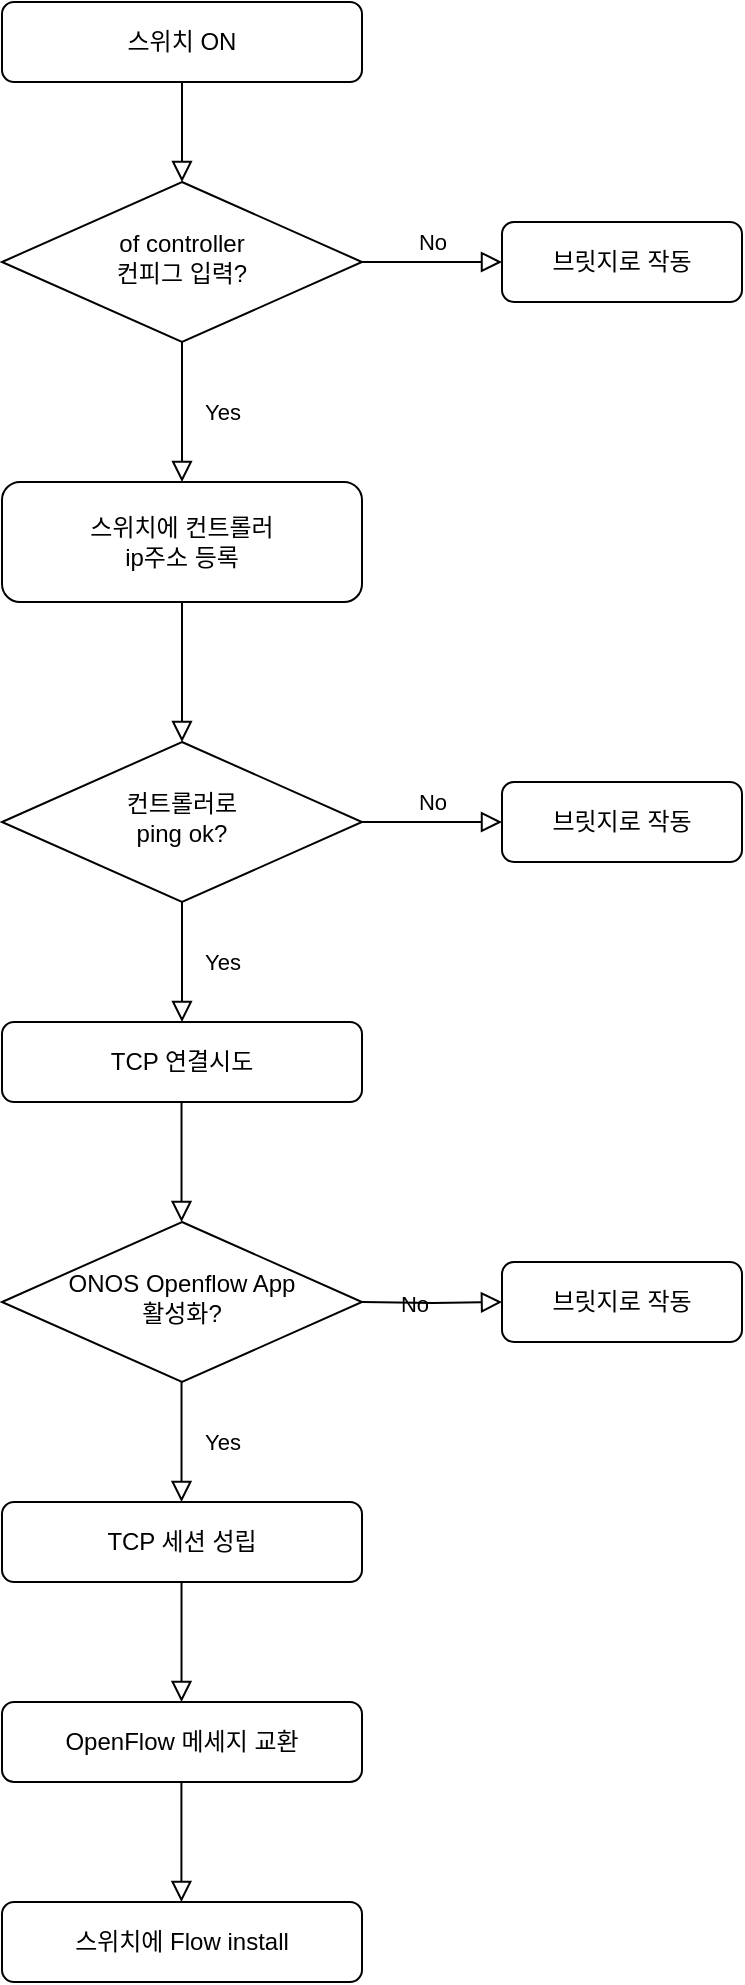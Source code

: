 <mxfile version="13.10.1" type="github" pages="2">
  <diagram id="C5RBs43oDa-KdzZeNtuy" name="순서도">
    <mxGraphModel dx="767" dy="467" grid="1" gridSize="10" guides="1" tooltips="1" connect="1" arrows="1" fold="1" page="1" pageScale="1" pageWidth="827" pageHeight="1169" math="0" shadow="0">
      <root>
        <mxCell id="WIyWlLk6GJQsqaUBKTNV-0" />
        <mxCell id="WIyWlLk6GJQsqaUBKTNV-1" parent="WIyWlLk6GJQsqaUBKTNV-0" />
        <mxCell id="WIyWlLk6GJQsqaUBKTNV-2" value="" style="rounded=0;html=1;jettySize=auto;orthogonalLoop=1;fontSize=11;endArrow=block;endFill=0;endSize=8;strokeWidth=1;shadow=0;labelBackgroundColor=none;edgeStyle=orthogonalEdgeStyle;" parent="WIyWlLk6GJQsqaUBKTNV-1" source="WIyWlLk6GJQsqaUBKTNV-3" target="WIyWlLk6GJQsqaUBKTNV-6" edge="1">
          <mxGeometry relative="1" as="geometry" />
        </mxCell>
        <mxCell id="WIyWlLk6GJQsqaUBKTNV-3" value="&lt;font style=&quot;vertical-align: inherit&quot;&gt;&lt;font style=&quot;vertical-align: inherit&quot;&gt;스위치 ON&lt;/font&gt;&lt;/font&gt;" style="rounded=1;whiteSpace=wrap;html=1;fontSize=12;glass=0;strokeWidth=1;shadow=0;" parent="WIyWlLk6GJQsqaUBKTNV-1" vertex="1">
          <mxGeometry x="130" y="80" width="180" height="40" as="geometry" />
        </mxCell>
        <mxCell id="WIyWlLk6GJQsqaUBKTNV-4" value="" style="rounded=0;html=1;jettySize=auto;orthogonalLoop=1;fontSize=11;endArrow=block;endFill=0;endSize=8;strokeWidth=1;shadow=0;labelBackgroundColor=none;edgeStyle=orthogonalEdgeStyle;" parent="WIyWlLk6GJQsqaUBKTNV-1" source="wjMVWbXf0Mw-xe_gLWsg-0" target="WIyWlLk6GJQsqaUBKTNV-10" edge="1">
          <mxGeometry y="20" relative="1" as="geometry">
            <mxPoint as="offset" />
          </mxGeometry>
        </mxCell>
        <mxCell id="WIyWlLk6GJQsqaUBKTNV-5" value="No" style="edgeStyle=orthogonalEdgeStyle;rounded=0;html=1;jettySize=auto;orthogonalLoop=1;fontSize=11;endArrow=block;endFill=0;endSize=8;strokeWidth=1;shadow=0;labelBackgroundColor=none;" parent="WIyWlLk6GJQsqaUBKTNV-1" source="WIyWlLk6GJQsqaUBKTNV-6" target="WIyWlLk6GJQsqaUBKTNV-7" edge="1">
          <mxGeometry y="10" relative="1" as="geometry">
            <mxPoint as="offset" />
          </mxGeometry>
        </mxCell>
        <mxCell id="WIyWlLk6GJQsqaUBKTNV-6" value="of controller &lt;br&gt;컨피그 입력?" style="rhombus;whiteSpace=wrap;html=1;shadow=0;fontFamily=Helvetica;fontSize=12;align=center;strokeWidth=1;spacing=6;spacingTop=-4;" parent="WIyWlLk6GJQsqaUBKTNV-1" vertex="1">
          <mxGeometry x="130" y="170" width="180" height="80" as="geometry" />
        </mxCell>
        <mxCell id="WIyWlLk6GJQsqaUBKTNV-7" value="브릿지로 작동" style="rounded=1;whiteSpace=wrap;html=1;fontSize=12;glass=0;strokeWidth=1;shadow=0;" parent="WIyWlLk6GJQsqaUBKTNV-1" vertex="1">
          <mxGeometry x="380" y="190" width="120" height="40" as="geometry" />
        </mxCell>
        <mxCell id="WIyWlLk6GJQsqaUBKTNV-8" value="Yes" style="rounded=0;html=1;jettySize=auto;orthogonalLoop=1;fontSize=11;endArrow=block;endFill=0;endSize=8;strokeWidth=1;shadow=0;labelBackgroundColor=none;edgeStyle=orthogonalEdgeStyle;" parent="WIyWlLk6GJQsqaUBKTNV-1" source="WIyWlLk6GJQsqaUBKTNV-10" target="WIyWlLk6GJQsqaUBKTNV-11" edge="1">
          <mxGeometry y="20" relative="1" as="geometry">
            <mxPoint as="offset" />
          </mxGeometry>
        </mxCell>
        <mxCell id="WIyWlLk6GJQsqaUBKTNV-9" value="No" style="edgeStyle=orthogonalEdgeStyle;rounded=0;html=1;jettySize=auto;orthogonalLoop=1;fontSize=11;endArrow=block;endFill=0;endSize=8;strokeWidth=1;shadow=0;labelBackgroundColor=none;" parent="WIyWlLk6GJQsqaUBKTNV-1" source="WIyWlLk6GJQsqaUBKTNV-10" target="WIyWlLk6GJQsqaUBKTNV-12" edge="1">
          <mxGeometry y="10" relative="1" as="geometry">
            <mxPoint as="offset" />
          </mxGeometry>
        </mxCell>
        <mxCell id="WIyWlLk6GJQsqaUBKTNV-10" value="컨트롤러로&lt;br&gt;ping ok?" style="rhombus;whiteSpace=wrap;html=1;shadow=0;fontFamily=Helvetica;fontSize=12;align=center;strokeWidth=1;spacing=6;spacingTop=-4;" parent="WIyWlLk6GJQsqaUBKTNV-1" vertex="1">
          <mxGeometry x="130" y="450" width="180" height="80" as="geometry" />
        </mxCell>
        <mxCell id="WIyWlLk6GJQsqaUBKTNV-11" value="TCP 연결시도" style="rounded=1;whiteSpace=wrap;html=1;fontSize=12;glass=0;strokeWidth=1;shadow=0;" parent="WIyWlLk6GJQsqaUBKTNV-1" vertex="1">
          <mxGeometry x="130" y="590" width="180" height="40" as="geometry" />
        </mxCell>
        <mxCell id="WIyWlLk6GJQsqaUBKTNV-12" value="브릿지로 작동" style="rounded=1;whiteSpace=wrap;html=1;fontSize=12;glass=0;strokeWidth=1;shadow=0;" parent="WIyWlLk6GJQsqaUBKTNV-1" vertex="1">
          <mxGeometry x="380" y="470" width="120" height="40" as="geometry" />
        </mxCell>
        <mxCell id="wjMVWbXf0Mw-xe_gLWsg-0" value="스위치에 컨트롤러 &lt;br&gt;ip주소 등록" style="rounded=1;whiteSpace=wrap;html=1;fontSize=12;glass=0;strokeWidth=1;shadow=0;" parent="WIyWlLk6GJQsqaUBKTNV-1" vertex="1">
          <mxGeometry x="130" y="320" width="180" height="60" as="geometry" />
        </mxCell>
        <mxCell id="wjMVWbXf0Mw-xe_gLWsg-1" value="Yes" style="rounded=0;html=1;jettySize=auto;orthogonalLoop=1;fontSize=11;endArrow=block;endFill=0;endSize=8;strokeWidth=1;shadow=0;labelBackgroundColor=none;edgeStyle=orthogonalEdgeStyle;" parent="WIyWlLk6GJQsqaUBKTNV-1" source="WIyWlLk6GJQsqaUBKTNV-6" target="wjMVWbXf0Mw-xe_gLWsg-0" edge="1">
          <mxGeometry y="20" relative="1" as="geometry">
            <mxPoint as="offset" />
            <mxPoint x="220" y="250" as="sourcePoint" />
            <mxPoint x="220" y="420" as="targetPoint" />
          </mxGeometry>
        </mxCell>
        <mxCell id="wjMVWbXf0Mw-xe_gLWsg-4" value="" style="rounded=0;html=1;jettySize=auto;orthogonalLoop=1;fontSize=11;endArrow=block;endFill=0;endSize=8;strokeWidth=1;shadow=0;labelBackgroundColor=none;edgeStyle=orthogonalEdgeStyle;" parent="WIyWlLk6GJQsqaUBKTNV-1" edge="1">
          <mxGeometry y="20" relative="1" as="geometry">
            <mxPoint as="offset" />
            <mxPoint x="219.76" y="630.0" as="sourcePoint" />
            <mxPoint x="219.76" y="690" as="targetPoint" />
          </mxGeometry>
        </mxCell>
        <mxCell id="ryE1dl0FOHEtlWGnON2M-0" value="TCP 세션 성립" style="rounded=1;whiteSpace=wrap;html=1;fontSize=12;glass=0;strokeWidth=1;shadow=0;" parent="WIyWlLk6GJQsqaUBKTNV-1" vertex="1">
          <mxGeometry x="130" y="830" width="180" height="40" as="geometry" />
        </mxCell>
        <mxCell id="ryE1dl0FOHEtlWGnON2M-1" value="Yes" style="rounded=0;html=1;jettySize=auto;orthogonalLoop=1;fontSize=11;endArrow=block;endFill=0;endSize=8;strokeWidth=1;shadow=0;labelBackgroundColor=none;edgeStyle=orthogonalEdgeStyle;" parent="WIyWlLk6GJQsqaUBKTNV-1" edge="1">
          <mxGeometry y="20" relative="1" as="geometry">
            <mxPoint as="offset" />
            <mxPoint x="219.76" y="770.0" as="sourcePoint" />
            <mxPoint x="219.76" y="830" as="targetPoint" />
          </mxGeometry>
        </mxCell>
        <mxCell id="ryE1dl0FOHEtlWGnON2M-2" value="OpenFlow 메세지 교환" style="rounded=1;whiteSpace=wrap;html=1;fontSize=12;glass=0;strokeWidth=1;shadow=0;" parent="WIyWlLk6GJQsqaUBKTNV-1" vertex="1">
          <mxGeometry x="130" y="930" width="180" height="40" as="geometry" />
        </mxCell>
        <mxCell id="ryE1dl0FOHEtlWGnON2M-3" value="" style="rounded=0;html=1;jettySize=auto;orthogonalLoop=1;fontSize=11;endArrow=block;endFill=0;endSize=8;strokeWidth=1;shadow=0;labelBackgroundColor=none;edgeStyle=orthogonalEdgeStyle;" parent="WIyWlLk6GJQsqaUBKTNV-1" edge="1">
          <mxGeometry y="20" relative="1" as="geometry">
            <mxPoint as="offset" />
            <mxPoint x="219.76" y="870.0" as="sourcePoint" />
            <mxPoint x="219.76" y="930" as="targetPoint" />
          </mxGeometry>
        </mxCell>
        <mxCell id="ryE1dl0FOHEtlWGnON2M-4" value="" style="rounded=0;html=1;jettySize=auto;orthogonalLoop=1;fontSize=11;endArrow=block;endFill=0;endSize=8;strokeWidth=1;shadow=0;labelBackgroundColor=none;edgeStyle=orthogonalEdgeStyle;" parent="WIyWlLk6GJQsqaUBKTNV-1" edge="1">
          <mxGeometry y="20" relative="1" as="geometry">
            <mxPoint as="offset" />
            <mxPoint x="219.71" y="970.0" as="sourcePoint" />
            <mxPoint x="219.71" y="1030" as="targetPoint" />
          </mxGeometry>
        </mxCell>
        <mxCell id="ryE1dl0FOHEtlWGnON2M-5" value="스위치에 Flow install" style="rounded=1;whiteSpace=wrap;html=1;fontSize=12;glass=0;strokeWidth=1;shadow=0;" parent="WIyWlLk6GJQsqaUBKTNV-1" vertex="1">
          <mxGeometry x="130" y="1030" width="180" height="40" as="geometry" />
        </mxCell>
        <mxCell id="kzZs-CrgTILIGlqTd6GU-0" value="ONOS Openflow App&lt;br&gt;활성화?" style="rhombus;whiteSpace=wrap;html=1;shadow=0;fontFamily=Helvetica;fontSize=12;align=center;strokeWidth=1;spacing=6;spacingTop=-4;" vertex="1" parent="WIyWlLk6GJQsqaUBKTNV-1">
          <mxGeometry x="130" y="690" width="180" height="80" as="geometry" />
        </mxCell>
        <mxCell id="kzZs-CrgTILIGlqTd6GU-1" value="No" style="edgeStyle=orthogonalEdgeStyle;rounded=0;html=1;jettySize=auto;orthogonalLoop=1;fontSize=11;endArrow=block;endFill=0;endSize=8;strokeWidth=1;shadow=0;labelBackgroundColor=none;" edge="1" parent="WIyWlLk6GJQsqaUBKTNV-1" target="kzZs-CrgTILIGlqTd6GU-2">
          <mxGeometry y="10" relative="1" as="geometry">
            <mxPoint as="offset" />
            <mxPoint x="310.0" y="730" as="sourcePoint" />
          </mxGeometry>
        </mxCell>
        <mxCell id="kzZs-CrgTILIGlqTd6GU-2" value="브릿지로 작동" style="rounded=1;whiteSpace=wrap;html=1;fontSize=12;glass=0;strokeWidth=1;shadow=0;" vertex="1" parent="WIyWlLk6GJQsqaUBKTNV-1">
          <mxGeometry x="380" y="710" width="120" height="40" as="geometry" />
        </mxCell>
      </root>
    </mxGraphModel>
  </diagram>
  <diagram id="2yZwsouHXaYrhcOSNftc" name="Openflow 메세지 교환">
    <mxGraphModel dx="1031" dy="621" grid="1" gridSize="10" guides="1" tooltips="1" connect="1" arrows="1" fold="1" page="1" pageScale="1" pageWidth="827" pageHeight="1169" math="0" shadow="0">
      <root>
        <mxCell id="ev7_QT57rdb_t_incx4b-0" />
        <mxCell id="ev7_QT57rdb_t_incx4b-1" parent="ev7_QT57rdb_t_incx4b-0" />
        <mxCell id="DcTwtfDJuklAbnvnytCA-0" value="SDN Switch" style="shape=umlLifeline;perimeter=lifelinePerimeter;container=1;collapsible=0;recursiveResize=0;rounded=0;shadow=0;strokeWidth=1;" vertex="1" parent="ev7_QT57rdb_t_incx4b-1">
          <mxGeometry x="120" y="80" width="100" height="300" as="geometry" />
        </mxCell>
        <mxCell id="DcTwtfDJuklAbnvnytCA-1" value="" style="points=[];perimeter=orthogonalPerimeter;rounded=0;shadow=0;strokeWidth=1;" vertex="1" parent="DcTwtfDJuklAbnvnytCA-0">
          <mxGeometry x="45" y="70" width="10" height="190" as="geometry" />
        </mxCell>
        <mxCell id="DcTwtfDJuklAbnvnytCA-2" value="dispatch" style="verticalAlign=bottom;startArrow=oval;endArrow=block;startSize=8;shadow=0;strokeWidth=1;" edge="1" parent="DcTwtfDJuklAbnvnytCA-0" target="DcTwtfDJuklAbnvnytCA-1">
          <mxGeometry relative="1" as="geometry">
            <mxPoint x="-15" y="70" as="sourcePoint" />
          </mxGeometry>
        </mxCell>
        <mxCell id="DcTwtfDJuklAbnvnytCA-3" value="" style="points=[];perimeter=orthogonalPerimeter;rounded=0;shadow=0;strokeWidth=1;" vertex="1" parent="DcTwtfDJuklAbnvnytCA-0">
          <mxGeometry x="50" y="120" width="10" height="80" as="geometry" />
        </mxCell>
        <mxCell id="DcTwtfDJuklAbnvnytCA-4" value="ONOS  Provider" style="shape=umlLifeline;perimeter=lifelinePerimeter;container=1;collapsible=0;recursiveResize=0;rounded=0;shadow=0;strokeWidth=1;" vertex="1" parent="ev7_QT57rdb_t_incx4b-1">
          <mxGeometry x="300" y="80" width="100" height="300" as="geometry" />
        </mxCell>
        <mxCell id="DcTwtfDJuklAbnvnytCA-5" value="" style="points=[];perimeter=orthogonalPerimeter;rounded=0;shadow=0;strokeWidth=1;" vertex="1" parent="DcTwtfDJuklAbnvnytCA-4">
          <mxGeometry x="45" y="80" width="10" height="160" as="geometry" />
        </mxCell>
        <mxCell id="DcTwtfDJuklAbnvnytCA-6" value="return" style="verticalAlign=bottom;endArrow=open;dashed=1;endSize=8;exitX=0;exitY=0.95;shadow=0;strokeWidth=1;" edge="1" parent="ev7_QT57rdb_t_incx4b-1" source="DcTwtfDJuklAbnvnytCA-5" target="DcTwtfDJuklAbnvnytCA-1">
          <mxGeometry relative="1" as="geometry">
            <mxPoint x="275" y="236" as="targetPoint" />
          </mxGeometry>
        </mxCell>
        <mxCell id="DcTwtfDJuklAbnvnytCA-7" value="dispatch" style="verticalAlign=bottom;endArrow=block;entryX=0;entryY=0;shadow=0;strokeWidth=1;" edge="1" parent="ev7_QT57rdb_t_incx4b-1" source="DcTwtfDJuklAbnvnytCA-1" target="DcTwtfDJuklAbnvnytCA-5">
          <mxGeometry relative="1" as="geometry">
            <mxPoint x="275" y="160" as="sourcePoint" />
          </mxGeometry>
        </mxCell>
        <mxCell id="DcTwtfDJuklAbnvnytCA-8" value="callback" style="verticalAlign=bottom;endArrow=block;entryX=1;entryY=0;shadow=0;strokeWidth=1;" edge="1" parent="ev7_QT57rdb_t_incx4b-1" source="DcTwtfDJuklAbnvnytCA-5" target="DcTwtfDJuklAbnvnytCA-3">
          <mxGeometry relative="1" as="geometry">
            <mxPoint x="240" y="200" as="sourcePoint" />
          </mxGeometry>
        </mxCell>
        <mxCell id="DcTwtfDJuklAbnvnytCA-9" value="return" style="verticalAlign=bottom;endArrow=open;dashed=1;endSize=8;exitX=1;exitY=0.95;shadow=0;strokeWidth=1;" edge="1" parent="ev7_QT57rdb_t_incx4b-1" source="DcTwtfDJuklAbnvnytCA-3" target="DcTwtfDJuklAbnvnytCA-5">
          <mxGeometry relative="1" as="geometry">
            <mxPoint x="240" y="257" as="targetPoint" />
          </mxGeometry>
        </mxCell>
        <mxCell id="DcTwtfDJuklAbnvnytCA-10" value="ONOS  Provider &#xa;Service" style="shape=umlLifeline;perimeter=lifelinePerimeter;container=1;collapsible=0;recursiveResize=0;rounded=0;shadow=0;strokeWidth=1;" vertex="1" parent="ev7_QT57rdb_t_incx4b-1">
          <mxGeometry x="520" y="80" width="100" height="300" as="geometry" />
        </mxCell>
        <mxCell id="DcTwtfDJuklAbnvnytCA-11" value="" style="points=[];perimeter=orthogonalPerimeter;rounded=0;shadow=0;strokeWidth=1;" vertex="1" parent="DcTwtfDJuklAbnvnytCA-10">
          <mxGeometry x="45" y="80" width="10" height="160" as="geometry" />
        </mxCell>
      </root>
    </mxGraphModel>
  </diagram>
</mxfile>
